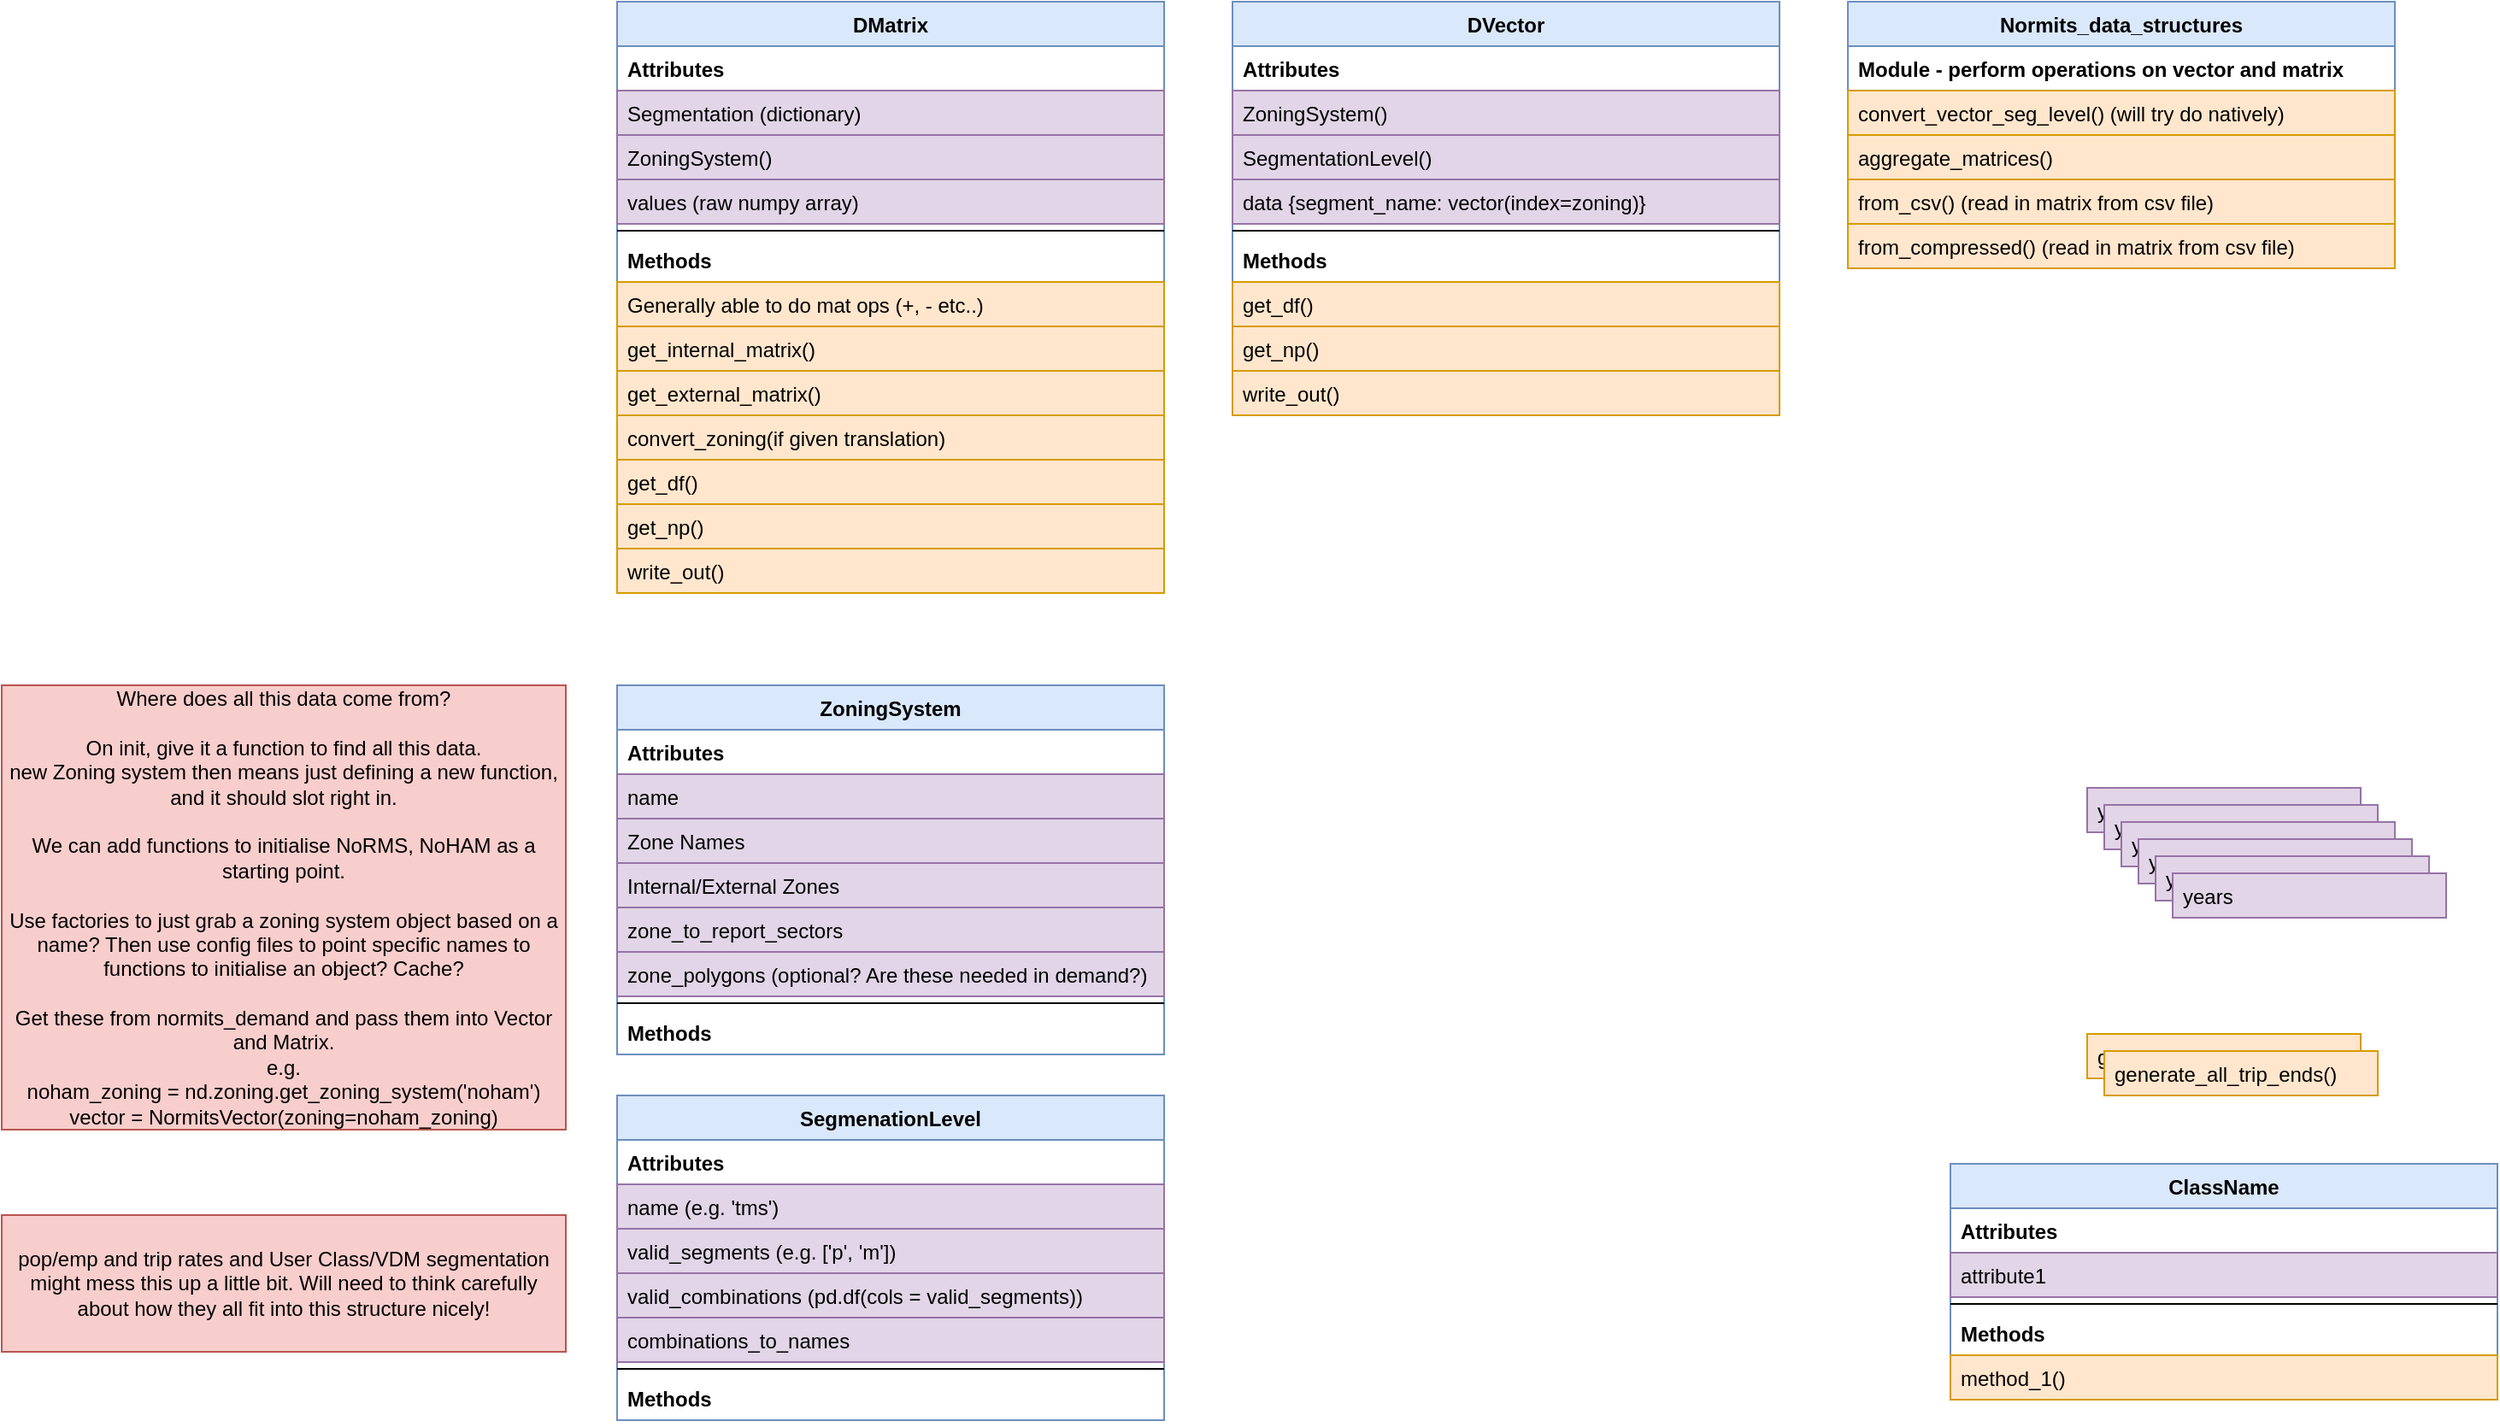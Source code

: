 <mxfile version="14.4.2" type="device" pages="4"><diagram id="L_0U2pa3py76Em3ltqrZ" name="Class Structure"><mxGraphModel dx="259" dy="806" grid="1" gridSize="10" guides="1" tooltips="1" connect="1" arrows="1" fold="1" page="1" pageScale="1" pageWidth="827" pageHeight="1169" math="0" shadow="0"><root><mxCell id="0"/><mxCell id="1" parent="0"/><mxCell id="fY_QRwB2MOfDF3nPy9lE-1" value="DMatrix" style="swimlane;fontStyle=1;align=center;verticalAlign=top;childLayout=stackLayout;horizontal=1;startSize=26;horizontalStack=0;resizeParent=1;resizeParentMax=0;resizeLast=0;collapsible=1;marginBottom=0;fillColor=#dae8fc;strokeColor=#6c8ebf;" parent="1" vertex="1"><mxGeometry x="1360" y="80" width="320" height="346" as="geometry"/></mxCell><mxCell id="fY_QRwB2MOfDF3nPy9lE-2" value="Attributes" style="text;strokeColor=none;fillColor=none;align=left;verticalAlign=top;spacingLeft=4;spacingRight=4;overflow=hidden;rotatable=0;points=[[0,0.5],[1,0.5]];portConstraint=eastwest;fontStyle=1" parent="fY_QRwB2MOfDF3nPy9lE-1" vertex="1"><mxGeometry y="26" width="320" height="26" as="geometry"/></mxCell><mxCell id="fY_QRwB2MOfDF3nPy9lE-16" value="Segmentation (dictionary)" style="text;strokeColor=#9673a6;fillColor=#e1d5e7;align=left;verticalAlign=top;spacingLeft=4;spacingRight=4;overflow=hidden;rotatable=0;points=[[0,0.5],[1,0.5]];portConstraint=eastwest;" parent="fY_QRwB2MOfDF3nPy9lE-1" vertex="1"><mxGeometry y="52" width="320" height="26" as="geometry"/></mxCell><mxCell id="fY_QRwB2MOfDF3nPy9lE-10" value="ZoningSystem()" style="text;strokeColor=#9673a6;fillColor=#e1d5e7;align=left;verticalAlign=top;spacingLeft=4;spacingRight=4;overflow=hidden;rotatable=0;points=[[0,0.5],[1,0.5]];portConstraint=eastwest;" parent="fY_QRwB2MOfDF3nPy9lE-1" vertex="1"><mxGeometry y="78" width="320" height="26" as="geometry"/></mxCell><mxCell id="fY_QRwB2MOfDF3nPy9lE-12" value="values (raw numpy array)" style="text;strokeColor=#9673a6;fillColor=#e1d5e7;align=left;verticalAlign=top;spacingLeft=4;spacingRight=4;overflow=hidden;rotatable=0;points=[[0,0.5],[1,0.5]];portConstraint=eastwest;" parent="fY_QRwB2MOfDF3nPy9lE-1" vertex="1"><mxGeometry y="104" width="320" height="26" as="geometry"/></mxCell><mxCell id="fY_QRwB2MOfDF3nPy9lE-3" value="" style="line;strokeWidth=1;fillColor=none;align=left;verticalAlign=middle;spacingTop=-1;spacingLeft=3;spacingRight=3;rotatable=0;labelPosition=right;points=[];portConstraint=eastwest;" parent="fY_QRwB2MOfDF3nPy9lE-1" vertex="1"><mxGeometry y="130" width="320" height="8" as="geometry"/></mxCell><mxCell id="fY_QRwB2MOfDF3nPy9lE-4" value="Methods" style="text;strokeColor=none;fillColor=none;align=left;verticalAlign=top;spacingLeft=4;spacingRight=4;overflow=hidden;rotatable=0;points=[[0,0.5],[1,0.5]];portConstraint=eastwest;fontStyle=1" parent="fY_QRwB2MOfDF3nPy9lE-1" vertex="1"><mxGeometry y="138" width="320" height="26" as="geometry"/></mxCell><mxCell id="fY_QRwB2MOfDF3nPy9lE-26" value="Generally able to do mat ops (+, - etc..)" style="text;strokeColor=#d79b00;fillColor=#ffe6cc;align=left;verticalAlign=top;spacingLeft=4;spacingRight=4;overflow=hidden;rotatable=0;points=[[0,0.5],[1,0.5]];portConstraint=eastwest;" parent="fY_QRwB2MOfDF3nPy9lE-1" vertex="1"><mxGeometry y="164" width="320" height="26" as="geometry"/></mxCell><mxCell id="fY_QRwB2MOfDF3nPy9lE-27" value="get_internal_matrix()" style="text;strokeColor=#d79b00;fillColor=#ffe6cc;align=left;verticalAlign=top;spacingLeft=4;spacingRight=4;overflow=hidden;rotatable=0;points=[[0,0.5],[1,0.5]];portConstraint=eastwest;" parent="fY_QRwB2MOfDF3nPy9lE-1" vertex="1"><mxGeometry y="190" width="320" height="26" as="geometry"/></mxCell><mxCell id="fY_QRwB2MOfDF3nPy9lE-24" value="get_external_matrix()" style="text;strokeColor=#d79b00;fillColor=#ffe6cc;align=left;verticalAlign=top;spacingLeft=4;spacingRight=4;overflow=hidden;rotatable=0;points=[[0,0.5],[1,0.5]];portConstraint=eastwest;" parent="fY_QRwB2MOfDF3nPy9lE-1" vertex="1"><mxGeometry y="216" width="320" height="26" as="geometry"/></mxCell><mxCell id="fY_QRwB2MOfDF3nPy9lE-23" value="convert_zoning(if given translation)" style="text;strokeColor=#d79b00;fillColor=#ffe6cc;align=left;verticalAlign=top;spacingLeft=4;spacingRight=4;overflow=hidden;rotatable=0;points=[[0,0.5],[1,0.5]];portConstraint=eastwest;" parent="fY_QRwB2MOfDF3nPy9lE-1" vertex="1"><mxGeometry y="242" width="320" height="26" as="geometry"/></mxCell><mxCell id="fY_QRwB2MOfDF3nPy9lE-51" value="get_df()" style="text;strokeColor=#d79b00;fillColor=#ffe6cc;align=left;verticalAlign=top;spacingLeft=4;spacingRight=4;overflow=hidden;rotatable=0;points=[[0,0.5],[1,0.5]];portConstraint=eastwest;" parent="fY_QRwB2MOfDF3nPy9lE-1" vertex="1"><mxGeometry y="268" width="320" height="26" as="geometry"/></mxCell><mxCell id="fY_QRwB2MOfDF3nPy9lE-52" value="get_np()" style="text;strokeColor=#d79b00;fillColor=#ffe6cc;align=left;verticalAlign=top;spacingLeft=4;spacingRight=4;overflow=hidden;rotatable=0;points=[[0,0.5],[1,0.5]];portConstraint=eastwest;" parent="fY_QRwB2MOfDF3nPy9lE-1" vertex="1"><mxGeometry y="294" width="320" height="26" as="geometry"/></mxCell><mxCell id="fY_QRwB2MOfDF3nPy9lE-19" value="write_out()" style="text;strokeColor=#d79b00;fillColor=#ffe6cc;align=left;verticalAlign=top;spacingLeft=4;spacingRight=4;overflow=hidden;rotatable=0;points=[[0,0.5],[1,0.5]];portConstraint=eastwest;" parent="fY_QRwB2MOfDF3nPy9lE-1" vertex="1"><mxGeometry y="320" width="320" height="26" as="geometry"/></mxCell><mxCell id="fY_QRwB2MOfDF3nPy9lE-5" value="years" style="text;strokeColor=#9673a6;fillColor=#e1d5e7;align=left;verticalAlign=top;spacingLeft=4;spacingRight=4;overflow=hidden;rotatable=0;points=[[0,0.5],[1,0.5]];portConstraint=eastwest;" parent="1" vertex="1"><mxGeometry x="2220" y="540" width="160" height="26" as="geometry"/></mxCell><mxCell id="fY_QRwB2MOfDF3nPy9lE-6" value="generate_all_trip_ends()" style="text;strokeColor=#d79b00;fillColor=#ffe6cc;align=left;verticalAlign=top;spacingLeft=4;spacingRight=4;overflow=hidden;rotatable=0;points=[[0,0.5],[1,0.5]];portConstraint=eastwest;" parent="1" vertex="1"><mxGeometry x="2220" y="684" width="160" height="26" as="geometry"/></mxCell><mxCell id="fY_QRwB2MOfDF3nPy9lE-17" value="generate_all_trip_ends()" style="text;strokeColor=#d79b00;fillColor=#ffe6cc;align=left;verticalAlign=top;spacingLeft=4;spacingRight=4;overflow=hidden;rotatable=0;points=[[0,0.5],[1,0.5]];portConstraint=eastwest;" parent="1" vertex="1"><mxGeometry x="2230" y="694" width="160" height="26" as="geometry"/></mxCell><mxCell id="fY_QRwB2MOfDF3nPy9lE-28" value="DVector" style="swimlane;fontStyle=1;align=center;verticalAlign=top;childLayout=stackLayout;horizontal=1;startSize=26;horizontalStack=0;resizeParent=1;resizeParentMax=0;resizeLast=0;collapsible=1;marginBottom=0;fillColor=#dae8fc;strokeColor=#6c8ebf;" parent="1" vertex="1"><mxGeometry x="1720" y="80" width="320" height="242" as="geometry"/></mxCell><mxCell id="fY_QRwB2MOfDF3nPy9lE-29" value="Attributes" style="text;strokeColor=none;fillColor=none;align=left;verticalAlign=top;spacingLeft=4;spacingRight=4;overflow=hidden;rotatable=0;points=[[0,0.5],[1,0.5]];portConstraint=eastwest;fontStyle=1" parent="fY_QRwB2MOfDF3nPy9lE-28" vertex="1"><mxGeometry y="26" width="320" height="26" as="geometry"/></mxCell><mxCell id="fY_QRwB2MOfDF3nPy9lE-50" value="ZoningSystem()" style="text;strokeColor=#9673a6;fillColor=#e1d5e7;align=left;verticalAlign=top;spacingLeft=4;spacingRight=4;overflow=hidden;rotatable=0;points=[[0,0.5],[1,0.5]];portConstraint=eastwest;" parent="fY_QRwB2MOfDF3nPy9lE-28" vertex="1"><mxGeometry y="52" width="320" height="26" as="geometry"/></mxCell><mxCell id="fY_QRwB2MOfDF3nPy9lE-7" value="SegmentationLevel()" style="text;strokeColor=#9673a6;fillColor=#e1d5e7;align=left;verticalAlign=top;spacingLeft=4;spacingRight=4;overflow=hidden;rotatable=0;points=[[0,0.5],[1,0.5]];portConstraint=eastwest;" parent="fY_QRwB2MOfDF3nPy9lE-28" vertex="1"><mxGeometry y="78" width="320" height="26" as="geometry"/></mxCell><mxCell id="fY_QRwB2MOfDF3nPy9lE-9" value="data {segment_name: vector(index=zoning)}" style="text;strokeColor=#9673a6;fillColor=#e1d5e7;align=left;verticalAlign=top;spacingLeft=4;spacingRight=4;overflow=hidden;rotatable=0;points=[[0,0.5],[1,0.5]];portConstraint=eastwest;" parent="fY_QRwB2MOfDF3nPy9lE-28" vertex="1"><mxGeometry y="104" width="320" height="26" as="geometry"/></mxCell><mxCell id="fY_QRwB2MOfDF3nPy9lE-35" value="" style="line;strokeWidth=1;fillColor=none;align=left;verticalAlign=middle;spacingTop=-1;spacingLeft=3;spacingRight=3;rotatable=0;labelPosition=right;points=[];portConstraint=eastwest;" parent="fY_QRwB2MOfDF3nPy9lE-28" vertex="1"><mxGeometry y="130" width="320" height="8" as="geometry"/></mxCell><mxCell id="fY_QRwB2MOfDF3nPy9lE-36" value="Methods" style="text;strokeColor=none;fillColor=none;align=left;verticalAlign=top;spacingLeft=4;spacingRight=4;overflow=hidden;rotatable=0;points=[[0,0.5],[1,0.5]];portConstraint=eastwest;fontStyle=1" parent="fY_QRwB2MOfDF3nPy9lE-28" vertex="1"><mxGeometry y="138" width="320" height="26" as="geometry"/></mxCell><mxCell id="fY_QRwB2MOfDF3nPy9lE-21" value="get_df()" style="text;strokeColor=#d79b00;fillColor=#ffe6cc;align=left;verticalAlign=top;spacingLeft=4;spacingRight=4;overflow=hidden;rotatable=0;points=[[0,0.5],[1,0.5]];portConstraint=eastwest;" parent="fY_QRwB2MOfDF3nPy9lE-28" vertex="1"><mxGeometry y="164" width="320" height="26" as="geometry"/></mxCell><mxCell id="fY_QRwB2MOfDF3nPy9lE-22" value="get_np()" style="text;strokeColor=#d79b00;fillColor=#ffe6cc;align=left;verticalAlign=top;spacingLeft=4;spacingRight=4;overflow=hidden;rotatable=0;points=[[0,0.5],[1,0.5]];portConstraint=eastwest;" parent="fY_QRwB2MOfDF3nPy9lE-28" vertex="1"><mxGeometry y="190" width="320" height="26" as="geometry"/></mxCell><mxCell id="fY_QRwB2MOfDF3nPy9lE-20" value="write_out()" style="text;strokeColor=#d79b00;fillColor=#ffe6cc;align=left;verticalAlign=top;spacingLeft=4;spacingRight=4;overflow=hidden;rotatable=0;points=[[0,0.5],[1,0.5]];portConstraint=eastwest;" parent="fY_QRwB2MOfDF3nPy9lE-28" vertex="1"><mxGeometry y="216" width="320" height="26" as="geometry"/></mxCell><mxCell id="fY_QRwB2MOfDF3nPy9lE-41" value="ZoningSystem" style="swimlane;fontStyle=1;align=center;verticalAlign=top;childLayout=stackLayout;horizontal=1;startSize=26;horizontalStack=0;resizeParent=1;resizeParentMax=0;resizeLast=0;collapsible=1;marginBottom=0;fillColor=#dae8fc;strokeColor=#6c8ebf;" parent="1" vertex="1"><mxGeometry x="1360" y="480" width="320" height="216" as="geometry"/></mxCell><mxCell id="fY_QRwB2MOfDF3nPy9lE-42" value="Attributes" style="text;strokeColor=none;fillColor=none;align=left;verticalAlign=top;spacingLeft=4;spacingRight=4;overflow=hidden;rotatable=0;points=[[0,0.5],[1,0.5]];portConstraint=eastwest;fontStyle=1" parent="fY_QRwB2MOfDF3nPy9lE-41" vertex="1"><mxGeometry y="26" width="320" height="26" as="geometry"/></mxCell><mxCell id="fY_QRwB2MOfDF3nPy9lE-43" value="name" style="text;strokeColor=#9673a6;fillColor=#e1d5e7;align=left;verticalAlign=top;spacingLeft=4;spacingRight=4;overflow=hidden;rotatable=0;points=[[0,0.5],[1,0.5]];portConstraint=eastwest;" parent="fY_QRwB2MOfDF3nPy9lE-41" vertex="1"><mxGeometry y="52" width="320" height="26" as="geometry"/></mxCell><mxCell id="fY_QRwB2MOfDF3nPy9lE-44" value="Zone Names" style="text;strokeColor=#9673a6;fillColor=#e1d5e7;align=left;verticalAlign=top;spacingLeft=4;spacingRight=4;overflow=hidden;rotatable=0;points=[[0,0.5],[1,0.5]];portConstraint=eastwest;" parent="fY_QRwB2MOfDF3nPy9lE-41" vertex="1"><mxGeometry y="78" width="320" height="26" as="geometry"/></mxCell><mxCell id="fY_QRwB2MOfDF3nPy9lE-45" value="Internal/External Zones" style="text;strokeColor=#9673a6;fillColor=#e1d5e7;align=left;verticalAlign=top;spacingLeft=4;spacingRight=4;overflow=hidden;rotatable=0;points=[[0,0.5],[1,0.5]];portConstraint=eastwest;" parent="fY_QRwB2MOfDF3nPy9lE-41" vertex="1"><mxGeometry y="104" width="320" height="26" as="geometry"/></mxCell><mxCell id="fY_QRwB2MOfDF3nPy9lE-11" value="zone_to_report_sectors" style="text;strokeColor=#9673a6;fillColor=#e1d5e7;align=left;verticalAlign=top;spacingLeft=4;spacingRight=4;overflow=hidden;rotatable=0;points=[[0,0.5],[1,0.5]];portConstraint=eastwest;" parent="fY_QRwB2MOfDF3nPy9lE-41" vertex="1"><mxGeometry y="130" width="320" height="26" as="geometry"/></mxCell><mxCell id="fY_QRwB2MOfDF3nPy9lE-66" value="zone_polygons (optional? Are these needed in demand?)" style="text;strokeColor=#9673a6;fillColor=#e1d5e7;align=left;verticalAlign=top;spacingLeft=4;spacingRight=4;overflow=hidden;rotatable=0;points=[[0,0.5],[1,0.5]];portConstraint=eastwest;" parent="fY_QRwB2MOfDF3nPy9lE-41" vertex="1"><mxGeometry y="156" width="320" height="26" as="geometry"/></mxCell><mxCell id="fY_QRwB2MOfDF3nPy9lE-46" value="" style="line;strokeWidth=1;fillColor=none;align=left;verticalAlign=middle;spacingTop=-1;spacingLeft=3;spacingRight=3;rotatable=0;labelPosition=right;points=[];portConstraint=eastwest;" parent="fY_QRwB2MOfDF3nPy9lE-41" vertex="1"><mxGeometry y="182" width="320" height="8" as="geometry"/></mxCell><mxCell id="fY_QRwB2MOfDF3nPy9lE-47" value="Methods" style="text;strokeColor=none;fillColor=none;align=left;verticalAlign=top;spacingLeft=4;spacingRight=4;overflow=hidden;rotatable=0;points=[[0,0.5],[1,0.5]];portConstraint=eastwest;fontStyle=1" parent="fY_QRwB2MOfDF3nPy9lE-41" vertex="1"><mxGeometry y="190" width="320" height="26" as="geometry"/></mxCell><mxCell id="fY_QRwB2MOfDF3nPy9lE-49" value="Where does all this data come from?&lt;br&gt;&lt;br&gt;On init, give it a function to find all this data.&lt;br&gt;new Zoning system then means just defining a new function, and it should slot right in.&lt;br&gt;&lt;br&gt;We can add functions to initialise NoRMS, NoHAM as a starting point.&lt;br&gt;&lt;br&gt;Use factories to just grab a zoning system object based on a name? Then use config files to point specific names to functions to initialise an object? Cache?&lt;br&gt;&lt;br&gt;Get these from normits_demand and pass them into Vector and Matrix.&lt;br&gt;e.g.&lt;br&gt;noham_zoning = nd.zoning.get_zoning_system('noham')&lt;br&gt;vector = NormitsVector(zoning=noham_zoning)" style="rounded=0;whiteSpace=wrap;html=1;fillColor=#f8cecc;strokeColor=#b85450;" parent="1" vertex="1"><mxGeometry x="1000" y="480" width="330" height="260" as="geometry"/></mxCell><mxCell id="fY_QRwB2MOfDF3nPy9lE-53" value="SegmenationLevel" style="swimlane;fontStyle=1;align=center;verticalAlign=top;childLayout=stackLayout;horizontal=1;startSize=26;horizontalStack=0;resizeParent=1;resizeParentMax=0;resizeLast=0;collapsible=1;marginBottom=0;fillColor=#dae8fc;strokeColor=#6c8ebf;" parent="1" vertex="1"><mxGeometry x="1360" y="720" width="320" height="190" as="geometry"/></mxCell><mxCell id="fY_QRwB2MOfDF3nPy9lE-54" value="Attributes" style="text;strokeColor=none;fillColor=none;align=left;verticalAlign=top;spacingLeft=4;spacingRight=4;overflow=hidden;rotatable=0;points=[[0,0.5],[1,0.5]];portConstraint=eastwest;fontStyle=1" parent="fY_QRwB2MOfDF3nPy9lE-53" vertex="1"><mxGeometry y="26" width="320" height="26" as="geometry"/></mxCell><mxCell id="fY_QRwB2MOfDF3nPy9lE-55" value="name (e.g. 'tms')" style="text;strokeColor=#9673a6;fillColor=#e1d5e7;align=left;verticalAlign=top;spacingLeft=4;spacingRight=4;overflow=hidden;rotatable=0;points=[[0,0.5],[1,0.5]];portConstraint=eastwest;" parent="fY_QRwB2MOfDF3nPy9lE-53" vertex="1"><mxGeometry y="52" width="320" height="26" as="geometry"/></mxCell><mxCell id="fY_QRwB2MOfDF3nPy9lE-56" value="valid_segments (e.g. ['p', 'm'])" style="text;strokeColor=#9673a6;fillColor=#e1d5e7;align=left;verticalAlign=top;spacingLeft=4;spacingRight=4;overflow=hidden;rotatable=0;points=[[0,0.5],[1,0.5]];portConstraint=eastwest;" parent="fY_QRwB2MOfDF3nPy9lE-53" vertex="1"><mxGeometry y="78" width="320" height="26" as="geometry"/></mxCell><mxCell id="fY_QRwB2MOfDF3nPy9lE-57" value="valid_combinations (pd.df(cols = valid_segments))" style="text;strokeColor=#9673a6;fillColor=#e1d5e7;align=left;verticalAlign=top;spacingLeft=4;spacingRight=4;overflow=hidden;rotatable=0;points=[[0,0.5],[1,0.5]];portConstraint=eastwest;" parent="fY_QRwB2MOfDF3nPy9lE-53" vertex="1"><mxGeometry y="104" width="320" height="26" as="geometry"/></mxCell><mxCell id="fY_QRwB2MOfDF3nPy9lE-8" value="combinations_to_names" style="text;strokeColor=#9673a6;fillColor=#e1d5e7;align=left;verticalAlign=top;spacingLeft=4;spacingRight=4;overflow=hidden;rotatable=0;points=[[0,0.5],[1,0.5]];portConstraint=eastwest;" parent="fY_QRwB2MOfDF3nPy9lE-53" vertex="1"><mxGeometry y="130" width="320" height="26" as="geometry"/></mxCell><mxCell id="fY_QRwB2MOfDF3nPy9lE-59" value="" style="line;strokeWidth=1;fillColor=none;align=left;verticalAlign=middle;spacingTop=-1;spacingLeft=3;spacingRight=3;rotatable=0;labelPosition=right;points=[];portConstraint=eastwest;" parent="fY_QRwB2MOfDF3nPy9lE-53" vertex="1"><mxGeometry y="156" width="320" height="8" as="geometry"/></mxCell><mxCell id="fY_QRwB2MOfDF3nPy9lE-60" value="Methods" style="text;strokeColor=none;fillColor=none;align=left;verticalAlign=top;spacingLeft=4;spacingRight=4;overflow=hidden;rotatable=0;points=[[0,0.5],[1,0.5]];portConstraint=eastwest;fontStyle=1" parent="fY_QRwB2MOfDF3nPy9lE-53" vertex="1"><mxGeometry y="164" width="320" height="26" as="geometry"/></mxCell><mxCell id="fY_QRwB2MOfDF3nPy9lE-61" value="years" style="text;strokeColor=#9673a6;fillColor=#e1d5e7;align=left;verticalAlign=top;spacingLeft=4;spacingRight=4;overflow=hidden;rotatable=0;points=[[0,0.5],[1,0.5]];portConstraint=eastwest;" parent="1" vertex="1"><mxGeometry x="2230" y="550" width="160" height="26" as="geometry"/></mxCell><mxCell id="fY_QRwB2MOfDF3nPy9lE-62" value="years" style="text;strokeColor=#9673a6;fillColor=#e1d5e7;align=left;verticalAlign=top;spacingLeft=4;spacingRight=4;overflow=hidden;rotatable=0;points=[[0,0.5],[1,0.5]];portConstraint=eastwest;" parent="1" vertex="1"><mxGeometry x="2240" y="560" width="160" height="26" as="geometry"/></mxCell><mxCell id="fY_QRwB2MOfDF3nPy9lE-63" value="years" style="text;strokeColor=#9673a6;fillColor=#e1d5e7;align=left;verticalAlign=top;spacingLeft=4;spacingRight=4;overflow=hidden;rotatable=0;points=[[0,0.5],[1,0.5]];portConstraint=eastwest;" parent="1" vertex="1"><mxGeometry x="2250" y="570" width="160" height="26" as="geometry"/></mxCell><mxCell id="fY_QRwB2MOfDF3nPy9lE-64" value="years" style="text;strokeColor=#9673a6;fillColor=#e1d5e7;align=left;verticalAlign=top;spacingLeft=4;spacingRight=4;overflow=hidden;rotatable=0;points=[[0,0.5],[1,0.5]];portConstraint=eastwest;" parent="1" vertex="1"><mxGeometry x="2260" y="580" width="160" height="26" as="geometry"/></mxCell><mxCell id="fY_QRwB2MOfDF3nPy9lE-65" value="years" style="text;strokeColor=#9673a6;fillColor=#e1d5e7;align=left;verticalAlign=top;spacingLeft=4;spacingRight=4;overflow=hidden;rotatable=0;points=[[0,0.5],[1,0.5]];portConstraint=eastwest;" parent="1" vertex="1"><mxGeometry x="2270" y="590" width="160" height="26" as="geometry"/></mxCell><mxCell id="-Q3G8bR8rW0BImXrxafF-1" value="Normits_data_structures" style="swimlane;fontStyle=1;childLayout=stackLayout;horizontal=1;startSize=26;fillColor=#dae8fc;horizontalStack=0;resizeParent=1;resizeParentMax=0;resizeLast=0;collapsible=1;marginBottom=0;strokeColor=#6c8ebf;" parent="1" vertex="1"><mxGeometry x="2080" y="80" width="320" height="156" as="geometry"/></mxCell><mxCell id="-Q3G8bR8rW0BImXrxafF-2" value="Module - perform operations on vector and matrix" style="text;align=left;verticalAlign=top;spacingLeft=4;spacingRight=4;overflow=hidden;rotatable=0;points=[[0,0.5],[1,0.5]];portConstraint=eastwest;fontStyle=1" parent="-Q3G8bR8rW0BImXrxafF-1" vertex="1"><mxGeometry y="26" width="320" height="26" as="geometry"/></mxCell><mxCell id="-Q3G8bR8rW0BImXrxafF-3" value="convert_vector_seg_level() (will try do natively)" style="text;strokeColor=#d79b00;fillColor=#ffe6cc;align=left;verticalAlign=top;spacingLeft=4;spacingRight=4;overflow=hidden;rotatable=0;points=[[0,0.5],[1,0.5]];portConstraint=eastwest;" parent="-Q3G8bR8rW0BImXrxafF-1" vertex="1"><mxGeometry y="52" width="320" height="26" as="geometry"/></mxCell><mxCell id="-Q3G8bR8rW0BImXrxafF-4" value="aggregate_matrices()" style="text;strokeColor=#d79b00;fillColor=#ffe6cc;align=left;verticalAlign=top;spacingLeft=4;spacingRight=4;overflow=hidden;rotatable=0;points=[[0,0.5],[1,0.5]];portConstraint=eastwest;" parent="-Q3G8bR8rW0BImXrxafF-1" vertex="1"><mxGeometry y="78" width="320" height="26" as="geometry"/></mxCell><mxCell id="fY_QRwB2MOfDF3nPy9lE-18" value="from_csv() (read in matrix from csv file)" style="text;strokeColor=#d79b00;fillColor=#ffe6cc;align=left;verticalAlign=top;spacingLeft=4;spacingRight=4;overflow=hidden;rotatable=0;points=[[0,0.5],[1,0.5]];portConstraint=eastwest;" parent="-Q3G8bR8rW0BImXrxafF-1" vertex="1"><mxGeometry y="104" width="320" height="26" as="geometry"/></mxCell><mxCell id="-Q3G8bR8rW0BImXrxafF-5" value="from_compressed() (read in matrix from csv file)" style="text;strokeColor=#d79b00;fillColor=#ffe6cc;align=left;verticalAlign=top;spacingLeft=4;spacingRight=4;overflow=hidden;rotatable=0;points=[[0,0.5],[1,0.5]];portConstraint=eastwest;" parent="-Q3G8bR8rW0BImXrxafF-1" vertex="1"><mxGeometry y="130" width="320" height="26" as="geometry"/></mxCell><mxCell id="e5g5eJvh916XiP8cVP8a-1" value="pop/emp and trip rates and User Class/VDM segmentation might mess this up a little bit. Will need to think carefully about how they all fit into this structure nicely!" style="rounded=0;whiteSpace=wrap;html=1;fillColor=#f8cecc;strokeColor=#b85450;" parent="1" vertex="1"><mxGeometry x="1000" y="790" width="330" height="80" as="geometry"/></mxCell><mxCell id="e5g5eJvh916XiP8cVP8a-8" value="ClassName" style="swimlane;fontStyle=1;align=center;verticalAlign=top;childLayout=stackLayout;horizontal=1;startSize=26;horizontalStack=0;resizeParent=1;resizeParentMax=0;resizeLast=0;collapsible=1;marginBottom=0;fillColor=#dae8fc;strokeColor=#6c8ebf;" parent="1" vertex="1"><mxGeometry x="2140" y="760" width="320" height="138" as="geometry"/></mxCell><mxCell id="e5g5eJvh916XiP8cVP8a-9" value="Attributes" style="text;strokeColor=none;fillColor=none;align=left;verticalAlign=top;spacingLeft=4;spacingRight=4;overflow=hidden;rotatable=0;points=[[0,0.5],[1,0.5]];portConstraint=eastwest;fontStyle=1" parent="e5g5eJvh916XiP8cVP8a-8" vertex="1"><mxGeometry y="26" width="320" height="26" as="geometry"/></mxCell><mxCell id="e5g5eJvh916XiP8cVP8a-10" value="attribute1" style="text;strokeColor=#9673a6;fillColor=#e1d5e7;align=left;verticalAlign=top;spacingLeft=4;spacingRight=4;overflow=hidden;rotatable=0;points=[[0,0.5],[1,0.5]];portConstraint=eastwest;" parent="e5g5eJvh916XiP8cVP8a-8" vertex="1"><mxGeometry y="52" width="320" height="26" as="geometry"/></mxCell><mxCell id="e5g5eJvh916XiP8cVP8a-13" value="" style="line;strokeWidth=1;fillColor=none;align=left;verticalAlign=middle;spacingTop=-1;spacingLeft=3;spacingRight=3;rotatable=0;labelPosition=right;points=[];portConstraint=eastwest;" parent="e5g5eJvh916XiP8cVP8a-8" vertex="1"><mxGeometry y="78" width="320" height="8" as="geometry"/></mxCell><mxCell id="e5g5eJvh916XiP8cVP8a-14" value="Methods" style="text;strokeColor=none;fillColor=none;align=left;verticalAlign=top;spacingLeft=4;spacingRight=4;overflow=hidden;rotatable=0;points=[[0,0.5],[1,0.5]];portConstraint=eastwest;fontStyle=1" parent="e5g5eJvh916XiP8cVP8a-8" vertex="1"><mxGeometry y="86" width="320" height="26" as="geometry"/></mxCell><mxCell id="e5g5eJvh916XiP8cVP8a-17" value="method_1()" style="text;strokeColor=#d79b00;fillColor=#ffe6cc;align=left;verticalAlign=top;spacingLeft=4;spacingRight=4;overflow=hidden;rotatable=0;points=[[0,0.5],[1,0.5]];portConstraint=eastwest;" parent="e5g5eJvh916XiP8cVP8a-8" vertex="1"><mxGeometry y="112" width="320" height="26" as="geometry"/></mxCell></root></mxGraphModel></diagram><diagram id="OVoFu7DsGS_WmgdlTMKm" name="dVec Init"><mxGraphModel dx="1086" dy="806" grid="1" gridSize="10" guides="1" tooltips="1" connect="1" arrows="1" fold="1" page="1" pageScale="1" pageWidth="827" pageHeight="1169" math="0" shadow="0"><root><mxCell id="rQLHjbtyElu07-g9co97-0"/><mxCell id="rQLHjbtyElu07-g9co97-1" parent="rQLHjbtyElu07-g9co97-0"/><mxCell id="rQLHjbtyElu07-g9co97-2" value="" style="rounded=1;whiteSpace=wrap;html=1;fillColor=#ffe6cc;strokeColor=#d79b00;" vertex="1" parent="rQLHjbtyElu07-g9co97-1"><mxGeometry x="50" y="160" width="660" height="590" as="geometry"/></mxCell><mxCell id="rQLHjbtyElu07-g9co97-3" value="" style="edgeStyle=orthogonalEdgeStyle;rounded=0;orthogonalLoop=1;jettySize=auto;html=1;" edge="1" parent="rQLHjbtyElu07-g9co97-1" source="rQLHjbtyElu07-g9co97-4" target="rQLHjbtyElu07-g9co97-6"><mxGeometry relative="1" as="geometry"/></mxCell><mxCell id="rQLHjbtyElu07-g9co97-4" value="Any DataFrame" style="rounded=1;whiteSpace=wrap;html=1;" vertex="1" parent="rQLHjbtyElu07-g9co97-1"><mxGeometry x="415" y="60" width="150" height="40" as="geometry"/></mxCell><mxCell id="rQLHjbtyElu07-g9co97-5" style="edgeStyle=orthogonalEdgeStyle;rounded=0;orthogonalLoop=1;jettySize=auto;html=1;exitX=0.5;exitY=1;exitDx=0;exitDy=0;" edge="1" parent="rQLHjbtyElu07-g9co97-1" source="rQLHjbtyElu07-g9co97-6" target="rQLHjbtyElu07-g9co97-12"><mxGeometry relative="1" as="geometry"/></mxCell><mxCell id="rQLHjbtyElu07-g9co97-6" value="Identify unique combinations of classification variables" style="rounded=1;whiteSpace=wrap;html=1;" vertex="1" parent="rQLHjbtyElu07-g9co97-1"><mxGeometry x="430" y="170" width="120" height="60" as="geometry"/></mxCell><mxCell id="rQLHjbtyElu07-g9co97-7" style="edgeStyle=orthogonalEdgeStyle;rounded=0;orthogonalLoop=1;jettySize=auto;html=1;exitX=1;exitY=0.5;exitDx=0;exitDy=0;" edge="1" parent="rQLHjbtyElu07-g9co97-1" source="rQLHjbtyElu07-g9co97-8" target="rQLHjbtyElu07-g9co97-12"><mxGeometry relative="1" as="geometry"/></mxCell><mxCell id="rQLHjbtyElu07-g9co97-8" value="PANDAS - reindex on targetcols (should be constants)&lt;br&gt;.drop_duplicates()" style="rounded=1;whiteSpace=wrap;html=1;arcSize=23;" vertex="1" parent="rQLHjbtyElu07-g9co97-1"><mxGeometry x="240" y="260" width="180" height="90" as="geometry"/></mxCell><mxCell id="rQLHjbtyElu07-g9co97-9" value="" style="edgeStyle=orthogonalEdgeStyle;rounded=0;orthogonalLoop=1;jettySize=auto;html=1;" edge="1" parent="rQLHjbtyElu07-g9co97-1" source="rQLHjbtyElu07-g9co97-10" target="rQLHjbtyElu07-g9co97-8"><mxGeometry relative="1" as="geometry"/></mxCell><mxCell id="rQLHjbtyElu07-g9co97-10" value="call to one of the constants files to ask for trip end targetcols" style="rounded=1;whiteSpace=wrap;html=1;" vertex="1" parent="rQLHjbtyElu07-g9co97-1"><mxGeometry x="70" y="275" width="120" height="60" as="geometry"/></mxCell><mxCell id="rQLHjbtyElu07-g9co97-11" value="" style="edgeStyle=orthogonalEdgeStyle;rounded=0;orthogonalLoop=1;jettySize=auto;html=1;" edge="1" parent="rQLHjbtyElu07-g9co97-1" source="rQLHjbtyElu07-g9co97-17" target="rQLHjbtyElu07-g9co97-14"><mxGeometry relative="1" as="geometry"/></mxCell><mxCell id="rQLHjbtyElu07-g9co97-12" value="Step 1" style="rounded=1;whiteSpace=wrap;html=1;" vertex="1" parent="rQLHjbtyElu07-g9co97-1"><mxGeometry x="445" y="282.5" width="90" height="45" as="geometry"/></mxCell><mxCell id="rQLHjbtyElu07-g9co97-13" value="" style="edgeStyle=orthogonalEdgeStyle;rounded=0;orthogonalLoop=1;jettySize=auto;html=1;" edge="1" parent="rQLHjbtyElu07-g9co97-1" source="rQLHjbtyElu07-g9co97-23" target="rQLHjbtyElu07-g9co97-20"><mxGeometry relative="1" as="geometry"/></mxCell><mxCell id="rQLHjbtyElu07-g9co97-14" value="Step 2" style="rounded=1;whiteSpace=wrap;html=1;" vertex="1" parent="rQLHjbtyElu07-g9co97-1"><mxGeometry x="445" y="477.5" width="90" height="45" as="geometry"/></mxCell><mxCell id="rQLHjbtyElu07-g9co97-15" value="" style="edgeStyle=orthogonalEdgeStyle;rounded=0;orthogonalLoop=1;jettySize=auto;html=1;" edge="1" parent="rQLHjbtyElu07-g9co97-1" source="rQLHjbtyElu07-g9co97-16" target="rQLHjbtyElu07-g9co97-14"><mxGeometry relative="1" as="geometry"/></mxCell><mxCell id="rQLHjbtyElu07-g9co97-16" value="dVec - build a {segment: data} deictionary for each unique segment" style="rounded=1;whiteSpace=wrap;html=1;" vertex="1" parent="rQLHjbtyElu07-g9co97-1"><mxGeometry x="200" y="470" width="120" height="60" as="geometry"/></mxCell><mxCell id="rQLHjbtyElu07-g9co97-17" value="Dataframe of unique segments" style="text;html=1;strokeColor=none;fillColor=none;align=center;verticalAlign=middle;whiteSpace=wrap;rounded=0;" vertex="1" parent="rQLHjbtyElu07-g9co97-1"><mxGeometry x="430" y="380" width="120" height="40" as="geometry"/></mxCell><mxCell id="rQLHjbtyElu07-g9co97-18" value="" style="edgeStyle=orthogonalEdgeStyle;rounded=0;orthogonalLoop=1;jettySize=auto;html=1;" edge="1" parent="rQLHjbtyElu07-g9co97-1" source="rQLHjbtyElu07-g9co97-12" target="rQLHjbtyElu07-g9co97-17"><mxGeometry relative="1" as="geometry"><mxPoint x="490" y="327.5" as="sourcePoint"/><mxPoint x="485" y="477.5" as="targetPoint"/></mxGeometry></mxCell><mxCell id="rQLHjbtyElu07-g9co97-19" style="edgeStyle=orthogonalEdgeStyle;rounded=0;orthogonalLoop=1;jettySize=auto;html=1;exitX=0.5;exitY=1;exitDx=0;exitDy=0;" edge="1" parent="rQLHjbtyElu07-g9co97-1" source="rQLHjbtyElu07-g9co97-20"><mxGeometry relative="1" as="geometry"><mxPoint x="490" y="790" as="targetPoint"/></mxGeometry></mxCell><mxCell id="rQLHjbtyElu07-g9co97-20" value="Step 3" style="rounded=1;whiteSpace=wrap;html=1;" vertex="1" parent="rQLHjbtyElu07-g9co97-1"><mxGeometry x="430" y="640" width="120" height="60" as="geometry"/></mxCell><mxCell id="rQLHjbtyElu07-g9co97-21" value="" style="edgeStyle=orthogonalEdgeStyle;rounded=0;orthogonalLoop=1;jettySize=auto;html=1;" edge="1" parent="rQLHjbtyElu07-g9co97-1" source="rQLHjbtyElu07-g9co97-22" target="rQLHjbtyElu07-g9co97-20"><mxGeometry relative="1" as="geometry"/></mxCell><mxCell id="rQLHjbtyElu07-g9co97-22" value="for each segment - subset input data by geography and pass geography to numpy array (iterate over input dataframe by segment - get total, pass to ndarray)" style="rounded=1;whiteSpace=wrap;html=1;" vertex="1" parent="rQLHjbtyElu07-g9co97-1"><mxGeometry x="180" y="625" width="170" height="90" as="geometry"/></mxCell><mxCell id="rQLHjbtyElu07-g9co97-23" value="empty dVec of len(count(distinct(unq_segments)))" style="text;html=1;strokeColor=none;fillColor=none;align=center;verticalAlign=middle;whiteSpace=wrap;rounded=0;" vertex="1" parent="rQLHjbtyElu07-g9co97-1"><mxGeometry x="420" y="560" width="140" height="40" as="geometry"/></mxCell><mxCell id="rQLHjbtyElu07-g9co97-24" value="" style="edgeStyle=orthogonalEdgeStyle;rounded=0;orthogonalLoop=1;jettySize=auto;html=1;" edge="1" parent="rQLHjbtyElu07-g9co97-1" source="rQLHjbtyElu07-g9co97-14" target="rQLHjbtyElu07-g9co97-23"><mxGeometry relative="1" as="geometry"><mxPoint x="490" y="522.5" as="sourcePoint"/><mxPoint x="485" y="640" as="targetPoint"/></mxGeometry></mxCell><mxCell id="rQLHjbtyElu07-g9co97-25" value="Input" style="text;html=1;strokeColor=none;fillColor=none;align=center;verticalAlign=middle;whiteSpace=wrap;rounded=0;" vertex="1" parent="rQLHjbtyElu07-g9co97-1"><mxGeometry x="350" y="70" width="40" height="20" as="geometry"/></mxCell><mxCell id="rQLHjbtyElu07-g9co97-26" value="dVec" style="rounded=1;whiteSpace=wrap;html=1;" vertex="1" parent="rQLHjbtyElu07-g9co97-1"><mxGeometry x="430" y="780" width="120" height="60" as="geometry"/></mxCell><mxCell id="rQLHjbtyElu07-g9co97-27" value="Output" style="text;html=1;strokeColor=none;fillColor=none;align=center;verticalAlign=middle;whiteSpace=wrap;rounded=0;" vertex="1" parent="rQLHjbtyElu07-g9co97-1"><mxGeometry x="364" y="800" width="40" height="20" as="geometry"/></mxCell><mxCell id="rQLHjbtyElu07-g9co97-28" value="dVec.__init__" style="text;html=1;strokeColor=none;fillColor=none;align=center;verticalAlign=middle;whiteSpace=wrap;rounded=0;" vertex="1" parent="rQLHjbtyElu07-g9co97-1"><mxGeometry x="349" y="130" width="96" height="20" as="geometry"/></mxCell></root></mxGraphModel></diagram><diagram id="yar_2KTpfPAsXwddSZd7" name="Inheritence"><mxGraphModel dx="1086" dy="806" grid="1" gridSize="10" guides="1" tooltips="1" connect="1" arrows="1" fold="1" page="1" pageScale="1" pageWidth="827" pageHeight="1169" math="0" shadow="0"><root><mxCell id="h6tHeUKRKIGG5-zEhtek-0"/><mxCell id="h6tHeUKRKIGG5-zEhtek-1" parent="h6tHeUKRKIGG5-zEhtek-0"/><mxCell id="lobzpWmTcVuLX-uulL3K-0" value="NorMITs Array" style="rounded=0;whiteSpace=wrap;html=1;" parent="h6tHeUKRKIGG5-zEhtek-1" vertex="1"><mxGeometry x="120" y="400" width="510" height="30" as="geometry"/></mxCell><mxCell id="lobzpWmTcVuLX-uulL3K-1" value="NorMITs Vector" style="rounded=0;whiteSpace=wrap;html=1;" parent="h6tHeUKRKIGG5-zEhtek-1" vertex="1"><mxGeometry x="120" y="360" width="250" height="30" as="geometry"/></mxCell><mxCell id="lobzpWmTcVuLX-uulL3K-2" value="NorMITs Matrix" style="rounded=0;whiteSpace=wrap;html=1;" parent="h6tHeUKRKIGG5-zEhtek-1" vertex="1"><mxGeometry x="380" y="360" width="250" height="30" as="geometry"/></mxCell><mxCell id="lobzpWmTcVuLX-uulL3K-8" value="" style="endArrow=classic;html=1;" parent="h6tHeUKRKIGG5-zEhtek-1" edge="1"><mxGeometry width="50" height="50" relative="1" as="geometry"><mxPoint x="650" y="430" as="sourcePoint"/><mxPoint x="650" y="360" as="targetPoint"/></mxGeometry></mxCell><mxCell id="lobzpWmTcVuLX-uulL3K-9" value="Inherits" style="text;html=1;strokeColor=none;fillColor=none;align=center;verticalAlign=middle;whiteSpace=wrap;rounded=0;" parent="h6tHeUKRKIGG5-zEhtek-1" vertex="1"><mxGeometry x="660" y="380" width="60" height="30" as="geometry"/></mxCell><mxCell id="lobzpWmTcVuLX-uulL3K-17" value="P/A Vectors" style="rounded=0;whiteSpace=wrap;html=1;strokeColor=none;fillColor=none;fontSize=10;" parent="h6tHeUKRKIGG5-zEhtek-1" vertex="1"><mxGeometry x="120" y="290" width="250" height="30" as="geometry"/></mxCell><mxCell id="lobzpWmTcVuLX-uulL3K-19" value="" style="endArrow=none;dashed=1;html=1;fontSize=10;exitX=0.5;exitY=0;exitDx=0;exitDy=0;entryX=0.5;entryY=1;entryDx=0;entryDy=0;" parent="h6tHeUKRKIGG5-zEhtek-1" source="lobzpWmTcVuLX-uulL3K-1" target="lobzpWmTcVuLX-uulL3K-17" edge="1"><mxGeometry width="50" height="50" relative="1" as="geometry"><mxPoint x="410" y="340" as="sourcePoint"/><mxPoint x="460" y="290" as="targetPoint"/></mxGeometry></mxCell><mxCell id="lobzpWmTcVuLX-uulL3K-20" value="PA / OD Matrices" style="rounded=0;whiteSpace=wrap;html=1;strokeColor=none;fillColor=none;fontSize=10;" parent="h6tHeUKRKIGG5-zEhtek-1" vertex="1"><mxGeometry x="380" y="290" width="250" height="30" as="geometry"/></mxCell><mxCell id="lobzpWmTcVuLX-uulL3K-21" value="" style="endArrow=none;dashed=1;html=1;fontSize=10;exitX=0.5;exitY=0;exitDx=0;exitDy=0;entryX=0.5;entryY=1;entryDx=0;entryDy=0;" parent="h6tHeUKRKIGG5-zEhtek-1" edge="1"><mxGeometry width="50" height="50" relative="1" as="geometry"><mxPoint x="504.66" y="360" as="sourcePoint"/><mxPoint x="504.66" y="320" as="targetPoint"/></mxGeometry></mxCell></root></mxGraphModel></diagram><diagram name="(old) Class Structure" id="ro8L4rucvszXfq0d_TsU"><mxGraphModel dx="1913" dy="806" grid="1" gridSize="10" guides="1" tooltips="1" connect="1" arrows="1" fold="1" page="1" pageScale="1" pageWidth="827" pageHeight="1169" math="0" shadow="0"><root><mxCell id="MER2tRHybL5sm-k-57OJ-0"/><mxCell id="MER2tRHybL5sm-k-57OJ-1" parent="MER2tRHybL5sm-k-57OJ-0"/><mxCell id="MER2tRHybL5sm-k-57OJ-2" style="edgeStyle=orthogonalEdgeStyle;rounded=0;orthogonalLoop=1;jettySize=auto;html=1;exitX=1;exitY=0.75;exitDx=0;exitDy=0;" parent="MER2tRHybL5sm-k-57OJ-1" source="MER2tRHybL5sm-k-57OJ-4" target="MER2tRHybL5sm-k-57OJ-10" edge="1"><mxGeometry relative="1" as="geometry"/></mxCell><mxCell id="MER2tRHybL5sm-k-57OJ-3" style="edgeStyle=orthogonalEdgeStyle;rounded=0;orthogonalLoop=1;jettySize=auto;html=1;exitX=1;exitY=0.25;exitDx=0;exitDy=0;" parent="MER2tRHybL5sm-k-57OJ-1" source="MER2tRHybL5sm-k-57OJ-4" target="MER2tRHybL5sm-k-57OJ-67" edge="1"><mxGeometry relative="1" as="geometry"/></mxCell><mxCell id="MER2tRHybL5sm-k-57OJ-4" value="" style="rounded=0;whiteSpace=wrap;html=1;fillColor=none;" parent="MER2tRHybL5sm-k-57OJ-1" vertex="1"><mxGeometry x="-80" y="55" width="980" height="745" as="geometry"/></mxCell><mxCell id="MER2tRHybL5sm-k-57OJ-5" value="" style="rounded=0;whiteSpace=wrap;html=1;" parent="MER2tRHybL5sm-k-57OJ-1" vertex="1"><mxGeometry x="-30" y="115" width="870" height="455" as="geometry"/></mxCell><mxCell id="MER2tRHybL5sm-k-57OJ-6" value="Attributes" style="rounded=1;whiteSpace=wrap;html=1;fillColor=#d5e8d4;strokeColor=#82b366;" parent="MER2tRHybL5sm-k-57OJ-1" vertex="1"><mxGeometry x="260" y="130" width="140" height="30" as="geometry"/></mxCell><mxCell id="MER2tRHybL5sm-k-57OJ-7" style="edgeStyle=orthogonalEdgeStyle;rounded=0;orthogonalLoop=1;jettySize=auto;html=1;exitX=0.75;exitY=1;exitDx=0;exitDy=0;entryX=0.5;entryY=0;entryDx=0;entryDy=0;" parent="MER2tRHybL5sm-k-57OJ-1" source="MER2tRHybL5sm-k-57OJ-26" target="MER2tRHybL5sm-k-57OJ-44" edge="1"><mxGeometry relative="1" as="geometry"/></mxCell><mxCell id="MER2tRHybL5sm-k-57OJ-8" value="" style="group" parent="MER2tRHybL5sm-k-57OJ-1" vertex="1" connectable="0"><mxGeometry x="950" y="530" width="285" height="450" as="geometry"/></mxCell><mxCell id="MER2tRHybL5sm-k-57OJ-9" value="" style="group;fillColor=none;" parent="MER2tRHybL5sm-k-57OJ-8" vertex="1" connectable="0"><mxGeometry x="-12" width="285" height="450" as="geometry"/></mxCell><mxCell id="MER2tRHybL5sm-k-57OJ-10" value="" style="rounded=0;whiteSpace=wrap;html=1;fillColor=none;" parent="MER2tRHybL5sm-k-57OJ-9" vertex="1"><mxGeometry width="285" height="450" as="geometry"/></mxCell><mxCell id="MER2tRHybL5sm-k-57OJ-11" value="NorMITs Matrix&lt;br&gt;numpy ndarray, nmd" style="rounded=1;whiteSpace=wrap;html=1;fillColor=#d5e8d4;strokeColor=#82b366;" parent="MER2tRHybL5sm-k-57OJ-9" vertex="1"><mxGeometry x="72.5" y="10" width="140" height="30" as="geometry"/></mxCell><mxCell id="MER2tRHybL5sm-k-57OJ-12" value="" style="rounded=0;whiteSpace=wrap;html=1;" parent="MER2tRHybL5sm-k-57OJ-9" vertex="1"><mxGeometry x="28.75" y="70" width="210" height="140" as="geometry"/></mxCell><mxCell id="MER2tRHybL5sm-k-57OJ-13" value="Attributes" style="rounded=1;whiteSpace=wrap;html=1;fillColor=#fff2cc;strokeColor=#d6b656;" parent="MER2tRHybL5sm-k-57OJ-9" vertex="1"><mxGeometry x="93.75" y="80" width="70" height="30" as="geometry"/></mxCell><mxCell id="MER2tRHybL5sm-k-57OJ-14" value="" style="rounded=0;whiteSpace=wrap;html=1;" parent="MER2tRHybL5sm-k-57OJ-9" vertex="1"><mxGeometry x="28.75" y="240" width="210" height="140" as="geometry"/></mxCell><mxCell id="MER2tRHybL5sm-k-57OJ-15" value="Methods" style="rounded=1;whiteSpace=wrap;html=1;fillColor=#fff2cc;strokeColor=#d6b656;" parent="MER2tRHybL5sm-k-57OJ-9" vertex="1"><mxGeometry x="88.75" y="250" width="70" height="30" as="geometry"/></mxCell><mxCell id="MER2tRHybL5sm-k-57OJ-16" value="Super" style="rounded=0;whiteSpace=wrap;html=1;fillColor=#dae8fc;strokeColor=#6c8ebf;" parent="MER2tRHybL5sm-k-57OJ-9" vertex="1"><mxGeometry x="96.25" y="120" width="65" height="20" as="geometry"/></mxCell><mxCell id="MER2tRHybL5sm-k-57OJ-17" value="Super" style="rounded=0;whiteSpace=wrap;html=1;fillColor=#dae8fc;strokeColor=#6c8ebf;" parent="MER2tRHybL5sm-k-57OJ-9" vertex="1"><mxGeometry x="91.25" y="290" width="65" height="20" as="geometry"/></mxCell><mxCell id="MER2tRHybL5sm-k-57OJ-18" value="" style="group" parent="MER2tRHybL5sm-k-57OJ-1" vertex="1" connectable="0"><mxGeometry x="20" y="170" width="210" height="200" as="geometry"/></mxCell><mxCell id="MER2tRHybL5sm-k-57OJ-19" value="" style="rounded=0;whiteSpace=wrap;html=1;" parent="MER2tRHybL5sm-k-57OJ-18" vertex="1"><mxGeometry width="210" height="200" as="geometry"/></mxCell><mxCell id="MER2tRHybL5sm-k-57OJ-20" value="Model Zoning" style="rounded=1;whiteSpace=wrap;html=1;fillColor=#fff2cc;strokeColor=#d6b656;" parent="MER2tRHybL5sm-k-57OJ-18" vertex="1"><mxGeometry x="65" y="13.571" width="80" height="54.286" as="geometry"/></mxCell><mxCell id="MER2tRHybL5sm-k-57OJ-21" value="internal / external zones" style="rounded=0;whiteSpace=wrap;html=1;fillColor=#dae8fc;strokeColor=#6c8ebf;" parent="MER2tRHybL5sm-k-57OJ-18" vertex="1"><mxGeometry x="10" y="95" width="70" height="45" as="geometry"/></mxCell><mxCell id="MER2tRHybL5sm-k-57OJ-22" value="zone names" style="rounded=0;whiteSpace=wrap;html=1;fillColor=#dae8fc;strokeColor=#6c8ebf;" parent="MER2tRHybL5sm-k-57OJ-18" vertex="1"><mxGeometry x="90" y="95" width="40" height="45" as="geometry"/></mxCell><mxCell id="MER2tRHybL5sm-k-57OJ-23" value="zone polygons" style="rounded=0;whiteSpace=wrap;html=1;fillColor=#dae8fc;strokeColor=#6c8ebf;" parent="MER2tRHybL5sm-k-57OJ-18" vertex="1"><mxGeometry x="140" y="95" width="60" height="45" as="geometry"/></mxCell><mxCell id="MER2tRHybL5sm-k-57OJ-24" value="zones to report sectors" style="rounded=0;whiteSpace=wrap;html=1;fillColor=#dae8fc;strokeColor=#6c8ebf;" parent="MER2tRHybL5sm-k-57OJ-18" vertex="1"><mxGeometry x="10" y="150" width="70" height="40" as="geometry"/></mxCell><mxCell id="MER2tRHybL5sm-k-57OJ-25" value="" style="group;fillColor=#dae8fc;strokeColor=#6c8ebf;" parent="MER2tRHybL5sm-k-57OJ-1" vertex="1" connectable="0"><mxGeometry x="239" y="170" width="350" height="180" as="geometry"/></mxCell><mxCell id="MER2tRHybL5sm-k-57OJ-26" value="" style="rounded=0;whiteSpace=wrap;html=1;" parent="MER2tRHybL5sm-k-57OJ-25" vertex="1"><mxGeometry width="350" height="180" as="geometry"/></mxCell><mxCell id="MER2tRHybL5sm-k-57OJ-27" value="Segmentation" style="rounded=1;whiteSpace=wrap;html=1;fillColor=#fff2cc;strokeColor=#d6b656;" parent="MER2tRHybL5sm-k-57OJ-25" vertex="1"><mxGeometry x="90.152" y="12.143" width="84.848" height="48.571" as="geometry"/></mxCell><mxCell id="MER2tRHybL5sm-k-57OJ-28" value="normalisation lookups" style="rounded=0;whiteSpace=wrap;html=1;fillColor=#dae8fc;strokeColor=#6c8ebf;" parent="MER2tRHybL5sm-k-57OJ-25" vertex="1"><mxGeometry x="169.19" y="67.5" width="80" height="45" as="geometry"/></mxCell><mxCell id="MER2tRHybL5sm-k-57OJ-29" value="segments" style="rounded=0;whiteSpace=wrap;html=1;fillColor=#dae8fc;strokeColor=#6c8ebf;" parent="MER2tRHybL5sm-k-57OJ-25" vertex="1"><mxGeometry x="9.8" y="67.5" width="59.39" height="45" as="geometry"/></mxCell><mxCell id="MER2tRHybL5sm-k-57OJ-30" value="permissible values" style="rounded=0;whiteSpace=wrap;html=1;fillColor=#dae8fc;strokeColor=#6c8ebf;" parent="MER2tRHybL5sm-k-57OJ-25" vertex="1"><mxGeometry x="80.86" y="67.5" width="78.33" height="45" as="geometry"/></mxCell><mxCell id="MER2tRHybL5sm-k-57OJ-31" value="gm calibration data" style="rounded=0;whiteSpace=wrap;html=1;fillColor=#dae8fc;strokeColor=#6c8ebf;" parent="MER2tRHybL5sm-k-57OJ-25" vertex="1"><mxGeometry x="253.73" y="67.5" width="85.46" height="45" as="geometry"/></mxCell><mxCell id="MER2tRHybL5sm-k-57OJ-32" value="year" style="rounded=0;whiteSpace=wrap;html=1;fillColor=#dae8fc;strokeColor=#6c8ebf;" parent="MER2tRHybL5sm-k-57OJ-25" vertex="1"><mxGeometry x="9.8" y="120" width="78.33" height="45" as="geometry"/></mxCell><mxCell id="MER2tRHybL5sm-k-57OJ-33" value="" style="group;fillColor=#fff2cc;strokeColor=#d6b656;" parent="MER2tRHybL5sm-k-57OJ-1" vertex="1" connectable="0"><mxGeometry x="600" y="190" width="210" height="140" as="geometry"/></mxCell><mxCell id="MER2tRHybL5sm-k-57OJ-34" value="" style="rounded=0;whiteSpace=wrap;html=1;" parent="MER2tRHybL5sm-k-57OJ-33" vertex="1"><mxGeometry width="210" height="140" as="geometry"/></mxCell><mxCell id="MER2tRHybL5sm-k-57OJ-35" value="Aggregations" style="rounded=1;whiteSpace=wrap;html=1;fillColor=#fff2cc;strokeColor=#d6b656;" parent="MER2tRHybL5sm-k-57OJ-33" vertex="1"><mxGeometry x="60" y="10" width="90" height="40" as="geometry"/></mxCell><mxCell id="MER2tRHybL5sm-k-57OJ-36" value="segment to output groups" style="rounded=0;whiteSpace=wrap;html=1;fillColor=#dae8fc;strokeColor=#6c8ebf;" parent="MER2tRHybL5sm-k-57OJ-33" vertex="1"><mxGeometry x="10" y="70" width="80" height="50" as="geometry"/></mxCell><mxCell id="MER2tRHybL5sm-k-57OJ-37" value="" style="group" parent="MER2tRHybL5sm-k-57OJ-1" vertex="1" connectable="0"><mxGeometry x="80" y="420" width="210" height="130" as="geometry"/></mxCell><mxCell id="MER2tRHybL5sm-k-57OJ-38" value="" style="rounded=0;whiteSpace=wrap;html=1;" parent="MER2tRHybL5sm-k-57OJ-37" vertex="1"><mxGeometry width="210" height="130" as="geometry"/></mxCell><mxCell id="MER2tRHybL5sm-k-57OJ-39" value="Supply" style="rounded=1;whiteSpace=wrap;html=1;fillColor=#fff2cc;strokeColor=#d6b656;" parent="MER2tRHybL5sm-k-57OJ-37" vertex="1"><mxGeometry x="62.5" y="9.286" width="77.5" height="27.857" as="geometry"/></mxCell><mxCell id="MER2tRHybL5sm-k-57OJ-40" value="distance" style="rounded=0;whiteSpace=wrap;html=1;fillColor=#dae8fc;strokeColor=#6c8ebf;" parent="MER2tRHybL5sm-k-57OJ-37" vertex="1"><mxGeometry x="20" y="55.714" width="70" height="37.143" as="geometry"/></mxCell><mxCell id="MER2tRHybL5sm-k-57OJ-41" value="cost components" style="rounded=0;whiteSpace=wrap;html=1;fillColor=#dae8fc;strokeColor=#6c8ebf;" parent="MER2tRHybL5sm-k-57OJ-37" vertex="1"><mxGeometry x="110" y="55.714" width="70" height="37.143" as="geometry"/></mxCell><mxCell id="MER2tRHybL5sm-k-57OJ-42" style="edgeStyle=orthogonalEdgeStyle;rounded=0;orthogonalLoop=1;jettySize=auto;html=1;exitX=0.5;exitY=1;exitDx=0;exitDy=0;entryX=0;entryY=0;entryDx=0;entryDy=0;" parent="MER2tRHybL5sm-k-57OJ-1" source="MER2tRHybL5sm-k-57OJ-19" target="MER2tRHybL5sm-k-57OJ-44" edge="1"><mxGeometry relative="1" as="geometry"/></mxCell><mxCell id="MER2tRHybL5sm-k-57OJ-43" value="" style="group;fillColor=#fff2cc;strokeColor=#d6b656;" parent="MER2tRHybL5sm-k-57OJ-1" vertex="1" connectable="0"><mxGeometry x="445" y="410" width="240" height="140" as="geometry"/></mxCell><mxCell id="MER2tRHybL5sm-k-57OJ-44" value="" style="rounded=0;whiteSpace=wrap;html=1;" parent="MER2tRHybL5sm-k-57OJ-43" vertex="1"><mxGeometry width="240" height="140" as="geometry"/></mxCell><mxCell id="MER2tRHybL5sm-k-57OJ-45" value="Demand" style="rounded=1;whiteSpace=wrap;html=1;fillColor=#fff2cc;strokeColor=#d6b656;" parent="MER2tRHybL5sm-k-57OJ-43" vertex="1"><mxGeometry x="81.25" y="10" width="77.5" height="30" as="geometry"/></mxCell><mxCell id="MER2tRHybL5sm-k-57OJ-46" value="zonal demand by segment" style="rounded=0;whiteSpace=wrap;html=1;fillColor=#dae8fc;strokeColor=#6c8ebf;" parent="MER2tRHybL5sm-k-57OJ-43" vertex="1"><mxGeometry x="10" y="60" width="90" height="50" as="geometry"/></mxCell><mxCell id="MER2tRHybL5sm-k-57OJ-47" value="NorMITs Array" style="rounded=1;whiteSpace=wrap;html=1;fillColor=#d5e8d4;strokeColor=#82b366;" parent="MER2tRHybL5sm-k-57OJ-1" vertex="1"><mxGeometry x="305" y="70" width="140" height="30" as="geometry"/></mxCell><mxCell id="MER2tRHybL5sm-k-57OJ-48" value="" style="rounded=0;whiteSpace=wrap;html=1;" parent="MER2tRHybL5sm-k-57OJ-1" vertex="1"><mxGeometry x="-30" y="580" width="870" height="180" as="geometry"/></mxCell><mxCell id="MER2tRHybL5sm-k-57OJ-49" value="Methods" style="rounded=1;whiteSpace=wrap;html=1;fillColor=#d5e8d4;strokeColor=#82b366;" parent="MER2tRHybL5sm-k-57OJ-1" vertex="1"><mxGeometry x="260" y="600" width="140" height="30" as="geometry"/></mxCell><mxCell id="MER2tRHybL5sm-k-57OJ-50" value="translate demand" style="rounded=1;whiteSpace=wrap;html=1;fillColor=#fff2cc;strokeColor=#d6b656;" parent="MER2tRHybL5sm-k-57OJ-1" vertex="1"><mxGeometry x="50" y="660" width="90" height="40" as="geometry"/></mxCell><mxCell id="MER2tRHybL5sm-k-57OJ-51" value="segment to NorMITs DataFrame" style="rounded=1;whiteSpace=wrap;html=1;fillColor=#fff2cc;strokeColor=#d6b656;" parent="MER2tRHybL5sm-k-57OJ-1" vertex="1"><mxGeometry x="190" y="660" width="90" height="40" as="geometry"/></mxCell><mxCell id="MER2tRHybL5sm-k-57OJ-52" value="segment to NorMITs Matrix Object" style="rounded=1;whiteSpace=wrap;html=1;fillColor=#fff2cc;strokeColor=#d6b656;" parent="MER2tRHybL5sm-k-57OJ-1" vertex="1"><mxGeometry x="330" y="660" width="90" height="40" as="geometry"/></mxCell><mxCell id="MER2tRHybL5sm-k-57OJ-53" value="to compressed pickle" style="rounded=1;whiteSpace=wrap;html=1;fillColor=#fff2cc;strokeColor=#d6b656;" parent="MER2tRHybL5sm-k-57OJ-1" vertex="1"><mxGeometry x="490" y="660" width="90" height="40" as="geometry"/></mxCell><mxCell id="MER2tRHybL5sm-k-57OJ-54" value="to csv" style="rounded=1;whiteSpace=wrap;html=1;fillColor=#fff2cc;strokeColor=#d6b656;" parent="MER2tRHybL5sm-k-57OJ-1" vertex="1"><mxGeometry x="675" y="660" width="90" height="40" as="geometry"/></mxCell><mxCell id="MER2tRHybL5sm-k-57OJ-55" style="edgeStyle=orthogonalEdgeStyle;rounded=0;orthogonalLoop=1;jettySize=auto;html=1;exitX=0.5;exitY=1;exitDx=0;exitDy=0;entryX=0.75;entryY=0;entryDx=0;entryDy=0;" parent="MER2tRHybL5sm-k-57OJ-1" source="MER2tRHybL5sm-k-57OJ-34" target="MER2tRHybL5sm-k-57OJ-44" edge="1"><mxGeometry relative="1" as="geometry"/></mxCell><mxCell id="MER2tRHybL5sm-k-57OJ-56" value="META" style="text;html=1;strokeColor=none;fillColor=none;align=center;verticalAlign=middle;whiteSpace=wrap;rounded=0;rotation=-90;" parent="MER2tRHybL5sm-k-57OJ-1" vertex="1"><mxGeometry x="-20" y="240" width="40" height="20" as="geometry"/></mxCell><mxCell id="MER2tRHybL5sm-k-57OJ-57" value="MESA" style="text;html=1;strokeColor=none;fillColor=none;align=center;verticalAlign=middle;whiteSpace=wrap;rounded=0;rotation=-90;" parent="MER2tRHybL5sm-k-57OJ-1" vertex="1"><mxGeometry x="-20" y="450" width="40" height="20" as="geometry"/></mxCell><mxCell id="MER2tRHybL5sm-k-57OJ-58" value="Draft format for NorMITs Demand Frame object model.&lt;br&gt;&lt;br&gt;Objectives:&lt;br&gt;Simplify meta data import process&lt;br&gt;Standardise demand translation and segment aggregation methods&lt;br&gt;Standardise Long to Wide formatting&lt;br&gt;Consolidate Matrix Tools&lt;br&gt;Improve on and optimise Pandas handling of joins and other SQL ops" style="text;html=1;strokeColor=none;fillColor=none;align=center;verticalAlign=middle;whiteSpace=wrap;rounded=0;" parent="MER2tRHybL5sm-k-57OJ-1" vertex="1"><mxGeometry x="-440" y="55" width="340" height="185" as="geometry"/></mxCell><mxCell id="MER2tRHybL5sm-k-57OJ-59" value="" style="group;fillColor=none;" parent="MER2tRHybL5sm-k-57OJ-1" vertex="1" connectable="0"><mxGeometry x="940" y="60" width="285" height="450" as="geometry"/></mxCell><mxCell id="MER2tRHybL5sm-k-57OJ-60" value="NorMITs DataFrame&lt;br&gt;(pandas df, nmd)" style="rounded=1;whiteSpace=wrap;html=1;fillColor=#d5e8d4;strokeColor=#82b366;" parent="MER2tRHybL5sm-k-57OJ-59" vertex="1"><mxGeometry x="65" y="20" width="140" height="30" as="geometry"/></mxCell><mxCell id="MER2tRHybL5sm-k-57OJ-61" value="" style="rounded=0;whiteSpace=wrap;html=1;" parent="MER2tRHybL5sm-k-57OJ-59" vertex="1"><mxGeometry x="35" y="80" width="210" height="140" as="geometry"/></mxCell><mxCell id="MER2tRHybL5sm-k-57OJ-62" value="Attributes" style="rounded=1;whiteSpace=wrap;html=1;fillColor=#fff2cc;strokeColor=#d6b656;" parent="MER2tRHybL5sm-k-57OJ-59" vertex="1"><mxGeometry x="100" y="90" width="70" height="30" as="geometry"/></mxCell><mxCell id="MER2tRHybL5sm-k-57OJ-63" value="Methods" style="rounded=1;whiteSpace=wrap;html=1;fillColor=#fff2cc;strokeColor=#d6b656;" parent="MER2tRHybL5sm-k-57OJ-59" vertex="1"><mxGeometry x="95" y="260" width="70" height="30" as="geometry"/></mxCell><mxCell id="MER2tRHybL5sm-k-57OJ-64" value="Super" style="rounded=0;whiteSpace=wrap;html=1;fillColor=#dae8fc;strokeColor=#6c8ebf;" parent="MER2tRHybL5sm-k-57OJ-59" vertex="1"><mxGeometry x="100" y="130" width="65" height="20" as="geometry"/></mxCell><mxCell id="MER2tRHybL5sm-k-57OJ-65" value="Super" style="rounded=0;whiteSpace=wrap;html=1;fillColor=#dae8fc;strokeColor=#6c8ebf;" parent="MER2tRHybL5sm-k-57OJ-59" vertex="1"><mxGeometry x="95" y="300" width="65" height="20" as="geometry"/></mxCell><mxCell id="MER2tRHybL5sm-k-57OJ-66" value="" style="group;fillColor=none;" parent="MER2tRHybL5sm-k-57OJ-59" vertex="1" connectable="0"><mxGeometry width="285" height="450" as="geometry"/></mxCell><mxCell id="MER2tRHybL5sm-k-57OJ-67" value="" style="rounded=0;whiteSpace=wrap;html=1;fillColor=none;" parent="MER2tRHybL5sm-k-57OJ-66" vertex="1"><mxGeometry width="285" height="450" as="geometry"/></mxCell><mxCell id="MER2tRHybL5sm-k-57OJ-68" value="" style="rounded=0;whiteSpace=wrap;html=1;" parent="MER2tRHybL5sm-k-57OJ-66" vertex="1"><mxGeometry x="35" y="250" width="210" height="140" as="geometry"/></mxCell><mxCell id="MER2tRHybL5sm-k-57OJ-69" value="NorMITs Vector&lt;br&gt;(pandas df, nmd)" style="rounded=1;whiteSpace=wrap;html=1;fillColor=#d5e8d4;strokeColor=#82b366;" parent="MER2tRHybL5sm-k-57OJ-66" vertex="1"><mxGeometry x="65" y="20" width="140" height="30" as="geometry"/></mxCell><mxCell id="MER2tRHybL5sm-k-57OJ-70" value="" style="rounded=0;whiteSpace=wrap;html=1;" parent="MER2tRHybL5sm-k-57OJ-66" vertex="1"><mxGeometry x="35" y="80" width="210" height="140" as="geometry"/></mxCell><mxCell id="MER2tRHybL5sm-k-57OJ-71" value="Attributes" style="rounded=1;whiteSpace=wrap;html=1;fillColor=#fff2cc;strokeColor=#d6b656;" parent="MER2tRHybL5sm-k-57OJ-66" vertex="1"><mxGeometry x="100" y="90" width="70" height="30" as="geometry"/></mxCell><mxCell id="MER2tRHybL5sm-k-57OJ-72" value="Super" style="rounded=0;whiteSpace=wrap;html=1;fillColor=#dae8fc;strokeColor=#6c8ebf;" parent="MER2tRHybL5sm-k-57OJ-66" vertex="1"><mxGeometry x="100" y="130" width="65" height="20" as="geometry"/></mxCell><mxCell id="MER2tRHybL5sm-k-57OJ-73" value="Methods" style="rounded=1;whiteSpace=wrap;html=1;fillColor=#fff2cc;strokeColor=#d6b656;" parent="MER2tRHybL5sm-k-57OJ-66" vertex="1"><mxGeometry x="95" y="260" width="70" height="30" as="geometry"/></mxCell><mxCell id="MER2tRHybL5sm-k-57OJ-74" value="Super" style="rounded=0;whiteSpace=wrap;html=1;fillColor=#dae8fc;strokeColor=#6c8ebf;" parent="MER2tRHybL5sm-k-57OJ-66" vertex="1"><mxGeometry x="95" y="300" width="65" height="20" as="geometry"/></mxCell><mxCell id="MER2tRHybL5sm-k-57OJ-75" value="aggregate to defined segments" style="rounded=1;whiteSpace=wrap;html=1;fillColor=#fff2cc;strokeColor=#d6b656;" parent="MER2tRHybL5sm-k-57OJ-1" vertex="1"><mxGeometry x="110" y="710" width="90" height="40" as="geometry"/></mxCell><mxCell id="MER2tRHybL5sm-k-57OJ-76" value="aggregate to custom segments" style="rounded=1;whiteSpace=wrap;html=1;fillColor=#fff2cc;strokeColor=#d6b656;" parent="MER2tRHybL5sm-k-57OJ-1" vertex="1"><mxGeometry x="580" y="710" width="100" height="40" as="geometry"/></mxCell></root></mxGraphModel></diagram></mxfile>